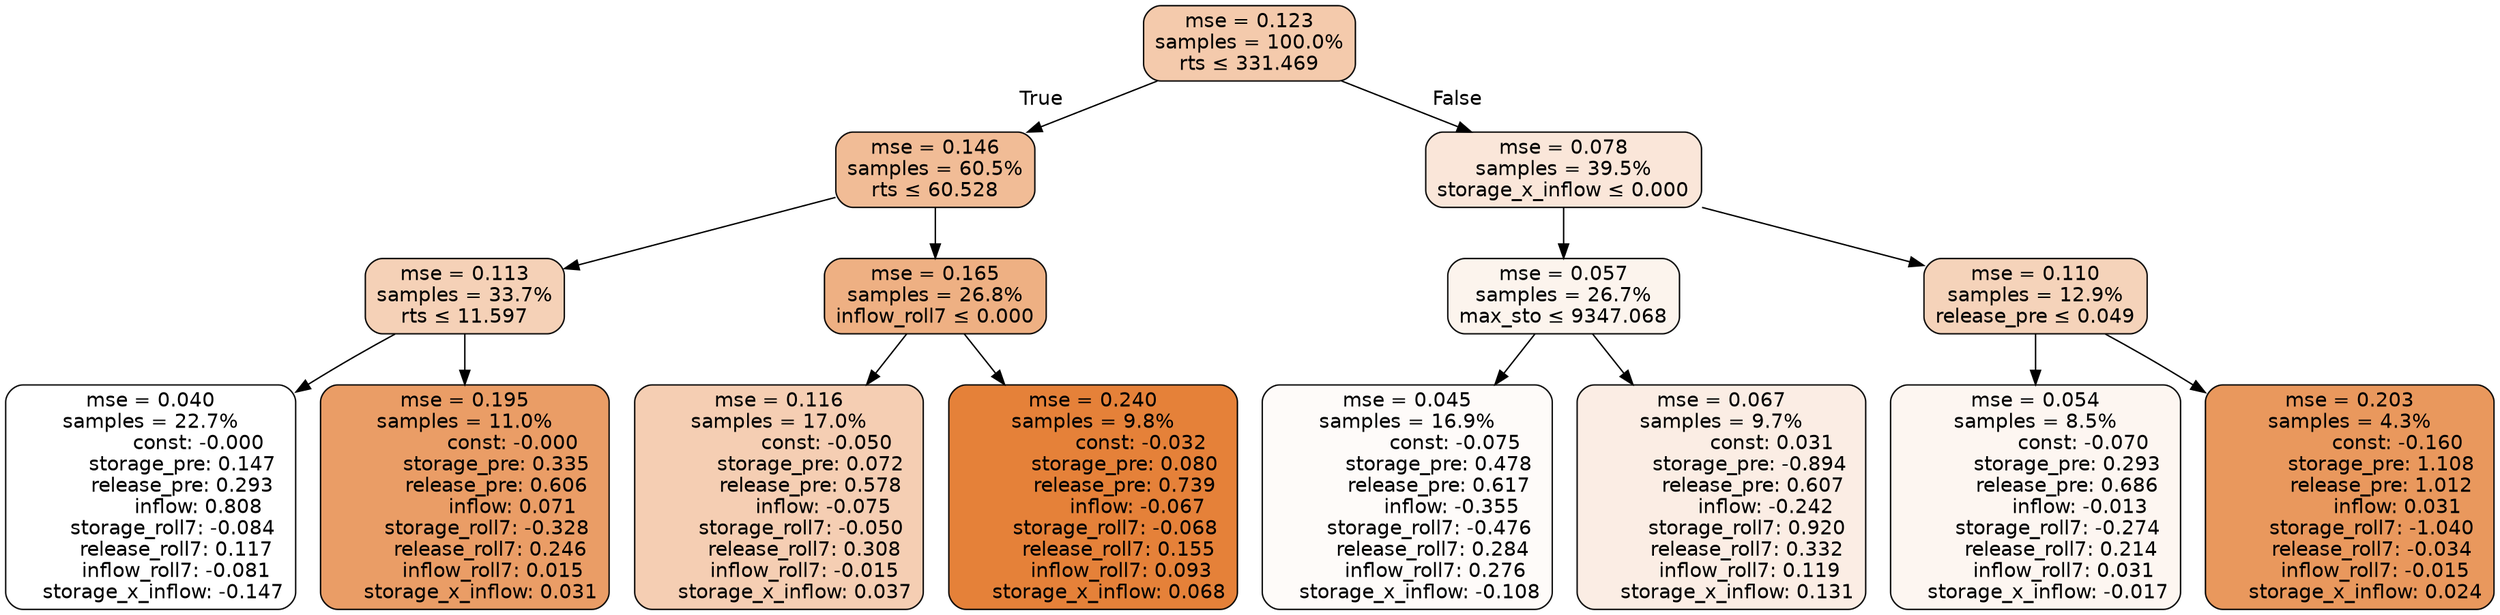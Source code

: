 digraph tree {
bgcolor="transparent"
node [shape=rectangle, style="filled, rounded", color="black", fontname=helvetica] ;
edge [fontname=helvetica] ;
	"0" [label="mse = 0.123
samples = 100.0%
rts &le; 331.469", fillcolor="#f4caac"]
	"1" [label="mse = 0.146
samples = 60.5%
rts &le; 60.528", fillcolor="#f1bc96"]
	"2" [label="mse = 0.113
samples = 33.7%
rts &le; 11.597", fillcolor="#f5d1b7"]
	"3" [label="mse = 0.040
samples = 22.7%
               const: -0.000
          storage_pre: 0.147
          release_pre: 0.293
               inflow: 0.808
       storage_roll7: -0.084
        release_roll7: 0.117
        inflow_roll7: -0.081
    storage_x_inflow: -0.147", fillcolor="#ffffff"]
	"4" [label="mse = 0.195
samples = 11.0%
               const: -0.000
          storage_pre: 0.335
          release_pre: 0.606
               inflow: 0.071
       storage_roll7: -0.328
        release_roll7: 0.246
         inflow_roll7: 0.015
     storage_x_inflow: 0.031", fillcolor="#ea9d66"]
	"5" [label="mse = 0.165
samples = 26.8%
inflow_roll7 &le; 0.000", fillcolor="#eeb083"]
	"6" [label="mse = 0.116
samples = 17.0%
               const: -0.050
          storage_pre: 0.072
          release_pre: 0.578
              inflow: -0.075
       storage_roll7: -0.050
        release_roll7: 0.308
        inflow_roll7: -0.015
     storage_x_inflow: 0.037", fillcolor="#f5ceb3"]
	"7" [label="mse = 0.240
samples = 9.8%
               const: -0.032
          storage_pre: 0.080
          release_pre: 0.739
              inflow: -0.067
       storage_roll7: -0.068
        release_roll7: 0.155
         inflow_roll7: 0.093
     storage_x_inflow: 0.068", fillcolor="#e58139"]
	"8" [label="mse = 0.078
samples = 39.5%
storage_x_inflow &le; 0.000", fillcolor="#fae6d9"]
	"9" [label="mse = 0.057
samples = 26.7%
max_sto &le; 9347.068", fillcolor="#fcf4ed"]
	"10" [label="mse = 0.045
samples = 16.9%
               const: -0.075
          storage_pre: 0.478
          release_pre: 0.617
              inflow: -0.355
       storage_roll7: -0.476
        release_roll7: 0.284
         inflow_roll7: 0.276
    storage_x_inflow: -0.108", fillcolor="#fefbf9"]
	"11" [label="mse = 0.067
samples = 9.7%
                const: 0.031
         storage_pre: -0.894
          release_pre: 0.607
              inflow: -0.242
        storage_roll7: 0.920
        release_roll7: 0.332
         inflow_roll7: 0.119
     storage_x_inflow: 0.131", fillcolor="#fbede4"]
	"12" [label="mse = 0.110
samples = 12.9%
release_pre &le; 0.049", fillcolor="#f5d3ba"]
	"13" [label="mse = 0.054
samples = 8.5%
               const: -0.070
          storage_pre: 0.293
          release_pre: 0.686
              inflow: -0.013
       storage_roll7: -0.274
        release_roll7: 0.214
         inflow_roll7: 0.031
    storage_x_inflow: -0.017", fillcolor="#fdf6f1"]
	"14" [label="mse = 0.203
samples = 4.3%
               const: -0.160
          storage_pre: 1.108
          release_pre: 1.012
               inflow: 0.031
       storage_roll7: -1.040
       release_roll7: -0.034
        inflow_roll7: -0.015
     storage_x_inflow: 0.024", fillcolor="#e9985d"]

	"0" -> "1" [labeldistance=2.5, labelangle=45, headlabel="True"]
	"1" -> "2"
	"2" -> "3"
	"2" -> "4"
	"1" -> "5"
	"5" -> "6"
	"5" -> "7"
	"0" -> "8" [labeldistance=2.5, labelangle=-45, headlabel="False"]
	"8" -> "9"
	"9" -> "10"
	"9" -> "11"
	"8" -> "12"
	"12" -> "13"
	"12" -> "14"
}